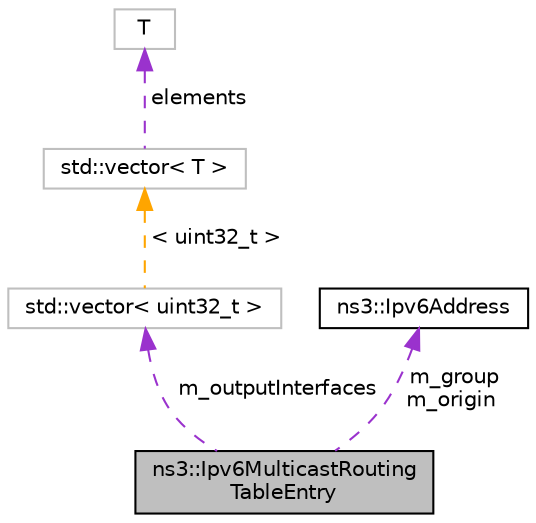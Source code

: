 digraph "ns3::Ipv6MulticastRoutingTableEntry"
{
 // LATEX_PDF_SIZE
  edge [fontname="Helvetica",fontsize="10",labelfontname="Helvetica",labelfontsize="10"];
  node [fontname="Helvetica",fontsize="10",shape=record];
  Node1 [label="ns3::Ipv6MulticastRouting\lTableEntry",height=0.2,width=0.4,color="black", fillcolor="grey75", style="filled", fontcolor="black",tooltip="A record of an IPv6 multicast route."];
  Node2 -> Node1 [dir="back",color="darkorchid3",fontsize="10",style="dashed",label=" m_outputInterfaces" ,fontname="Helvetica"];
  Node2 [label="std::vector\< uint32_t \>",height=0.2,width=0.4,color="grey75", fillcolor="white", style="filled",tooltip=" "];
  Node3 -> Node2 [dir="back",color="orange",fontsize="10",style="dashed",label=" \< uint32_t \>" ,fontname="Helvetica"];
  Node3 [label="std::vector\< T \>",height=0.2,width=0.4,color="grey75", fillcolor="white", style="filled",tooltip=" "];
  Node4 -> Node3 [dir="back",color="darkorchid3",fontsize="10",style="dashed",label=" elements" ,fontname="Helvetica"];
  Node4 [label="T",height=0.2,width=0.4,color="grey75", fillcolor="white", style="filled",tooltip=" "];
  Node5 -> Node1 [dir="back",color="darkorchid3",fontsize="10",style="dashed",label=" m_group\nm_origin" ,fontname="Helvetica"];
  Node5 [label="ns3::Ipv6Address",height=0.2,width=0.4,color="black", fillcolor="white", style="filled",URL="$classns3_1_1_ipv6_address.html",tooltip="Describes an IPv6 address."];
}
